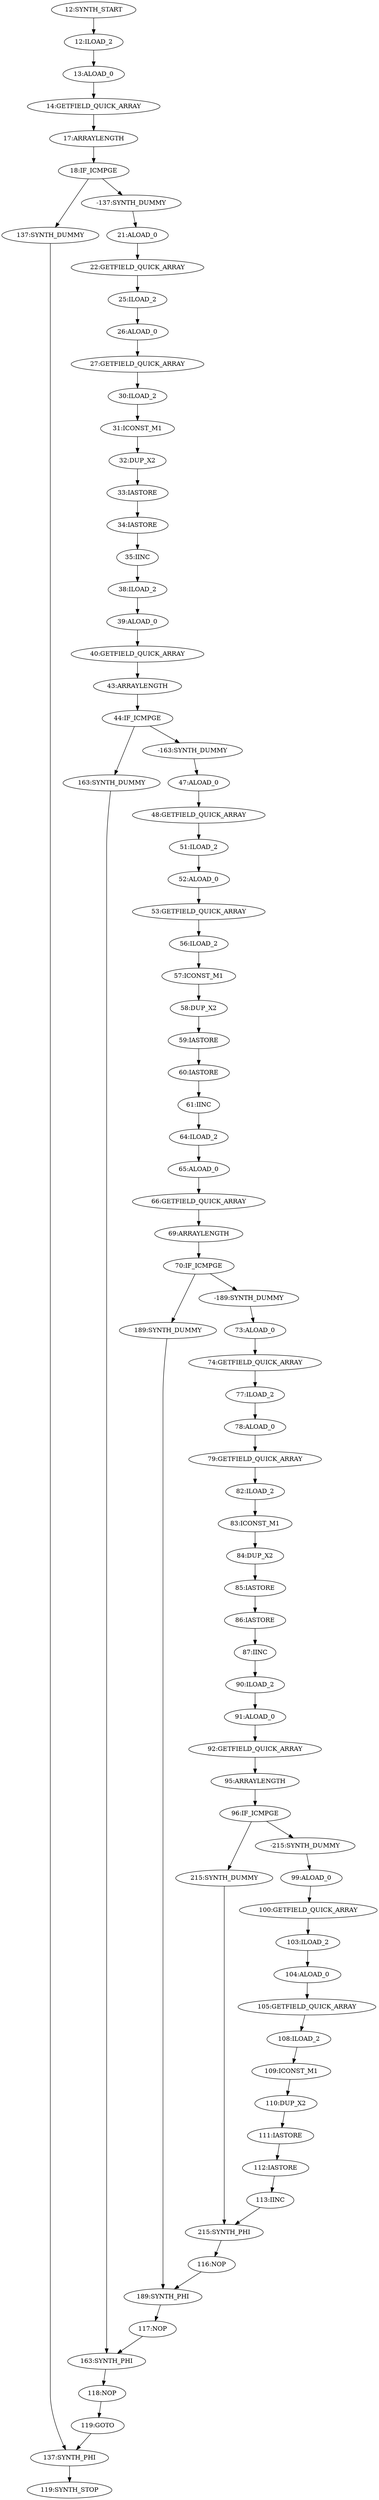 digraph{
"12:SYNTH_START" -> "12:ILOAD_2";
"12:ILOAD_2" -> "13:ALOAD_0";
"13:ALOAD_0" -> "14:GETFIELD_QUICK_ARRAY";
"14:GETFIELD_QUICK_ARRAY" -> "17:ARRAYLENGTH";
"17:ARRAYLENGTH" -> "18:IF_ICMPGE";
"18:IF_ICMPGE" -> "137:SYNTH_DUMMY";
"18:IF_ICMPGE" -> "-137:SYNTH_DUMMY";
"137:SYNTH_DUMMY" -> "137:SYNTH_PHI";
"-137:SYNTH_DUMMY" -> "21:ALOAD_0";
"21:ALOAD_0" -> "22:GETFIELD_QUICK_ARRAY";
"22:GETFIELD_QUICK_ARRAY" -> "25:ILOAD_2";
"25:ILOAD_2" -> "26:ALOAD_0";
"26:ALOAD_0" -> "27:GETFIELD_QUICK_ARRAY";
"27:GETFIELD_QUICK_ARRAY" -> "30:ILOAD_2";
"30:ILOAD_2" -> "31:ICONST_M1";
"31:ICONST_M1" -> "32:DUP_X2";
"32:DUP_X2" -> "33:IASTORE";
"33:IASTORE" -> "34:IASTORE";
"34:IASTORE" -> "35:IINC";
"35:IINC" -> "38:ILOAD_2";
"38:ILOAD_2" -> "39:ALOAD_0";
"39:ALOAD_0" -> "40:GETFIELD_QUICK_ARRAY";
"40:GETFIELD_QUICK_ARRAY" -> "43:ARRAYLENGTH";
"43:ARRAYLENGTH" -> "44:IF_ICMPGE";
"44:IF_ICMPGE" -> "163:SYNTH_DUMMY";
"44:IF_ICMPGE" -> "-163:SYNTH_DUMMY";
"163:SYNTH_DUMMY" -> "163:SYNTH_PHI";
"-163:SYNTH_DUMMY" -> "47:ALOAD_0";
"47:ALOAD_0" -> "48:GETFIELD_QUICK_ARRAY";
"118:NOP" -> "119:GOTO";
"119:GOTO" -> "137:SYNTH_PHI";
"48:GETFIELD_QUICK_ARRAY" -> "51:ILOAD_2";
"51:ILOAD_2" -> "52:ALOAD_0";
"52:ALOAD_0" -> "53:GETFIELD_QUICK_ARRAY";
"53:GETFIELD_QUICK_ARRAY" -> "56:ILOAD_2";
"56:ILOAD_2" -> "57:ICONST_M1";
"57:ICONST_M1" -> "58:DUP_X2";
"58:DUP_X2" -> "59:IASTORE";
"59:IASTORE" -> "60:IASTORE";
"60:IASTORE" -> "61:IINC";
"61:IINC" -> "64:ILOAD_2";
"64:ILOAD_2" -> "65:ALOAD_0";
"65:ALOAD_0" -> "66:GETFIELD_QUICK_ARRAY";
"66:GETFIELD_QUICK_ARRAY" -> "69:ARRAYLENGTH";
"69:ARRAYLENGTH" -> "70:IF_ICMPGE";
"70:IF_ICMPGE" -> "189:SYNTH_DUMMY";
"70:IF_ICMPGE" -> "-189:SYNTH_DUMMY";
"189:SYNTH_DUMMY" -> "189:SYNTH_PHI";
"-189:SYNTH_DUMMY" -> "73:ALOAD_0";
"73:ALOAD_0" -> "74:GETFIELD_QUICK_ARRAY";
"117:NOP" -> "163:SYNTH_PHI";
"74:GETFIELD_QUICK_ARRAY" -> "77:ILOAD_2";
"77:ILOAD_2" -> "78:ALOAD_0";
"78:ALOAD_0" -> "79:GETFIELD_QUICK_ARRAY";
"79:GETFIELD_QUICK_ARRAY" -> "82:ILOAD_2";
"82:ILOAD_2" -> "83:ICONST_M1";
"83:ICONST_M1" -> "84:DUP_X2";
"84:DUP_X2" -> "85:IASTORE";
"85:IASTORE" -> "86:IASTORE";
"86:IASTORE" -> "87:IINC";
"87:IINC" -> "90:ILOAD_2";
"90:ILOAD_2" -> "91:ALOAD_0";
"91:ALOAD_0" -> "92:GETFIELD_QUICK_ARRAY";
"92:GETFIELD_QUICK_ARRAY" -> "95:ARRAYLENGTH";
"95:ARRAYLENGTH" -> "96:IF_ICMPGE";
"96:IF_ICMPGE" -> "215:SYNTH_DUMMY";
"96:IF_ICMPGE" -> "-215:SYNTH_DUMMY";
"215:SYNTH_DUMMY" -> "215:SYNTH_PHI";
"-215:SYNTH_DUMMY" -> "99:ALOAD_0";
"99:ALOAD_0" -> "100:GETFIELD_QUICK_ARRAY";
"116:NOP" -> "189:SYNTH_PHI";
"100:GETFIELD_QUICK_ARRAY" -> "103:ILOAD_2";
"103:ILOAD_2" -> "104:ALOAD_0";
"104:ALOAD_0" -> "105:GETFIELD_QUICK_ARRAY";
"105:GETFIELD_QUICK_ARRAY" -> "108:ILOAD_2";
"108:ILOAD_2" -> "109:ICONST_M1";
"109:ICONST_M1" -> "110:DUP_X2";
"110:DUP_X2" -> "111:IASTORE";
"111:IASTORE" -> "112:IASTORE";
"112:IASTORE" -> "113:IINC";
"113:IINC" -> "215:SYNTH_PHI";
"215:SYNTH_PHI" -> "116:NOP";
"189:SYNTH_PHI" -> "117:NOP";
"163:SYNTH_PHI" -> "118:NOP";
"137:SYNTH_PHI" -> "119:SYNTH_STOP";
}